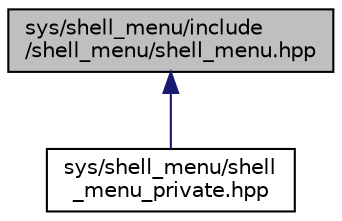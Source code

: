 digraph "sys/shell_menu/include/shell_menu/shell_menu.hpp"
{
 // LATEX_PDF_SIZE
  bgcolor="transparent";
  edge [fontname="Helvetica",fontsize="10",labelfontname="Helvetica",labelfontsize="10"];
  node [fontname="Helvetica",fontsize="10",shape=record];
  Node1 [label="sys/shell_menu/include\l/shell_menu/shell_menu.hpp",height=0.2,width=0.4,color="black", fillcolor="grey75", style="filled", fontcolor="black",tooltip="Public functions from shell_menu namespace."];
  Node1 -> Node2 [dir="back",color="midnightblue",fontsize="10",style="solid",fontname="Helvetica"];
  Node2 [label="sys/shell_menu/shell\l_menu_private.hpp",height=0.2,width=0.4,color="black",URL="$shell__menu__private_8hpp.html",tooltip="Shell menu private variables."];
}
